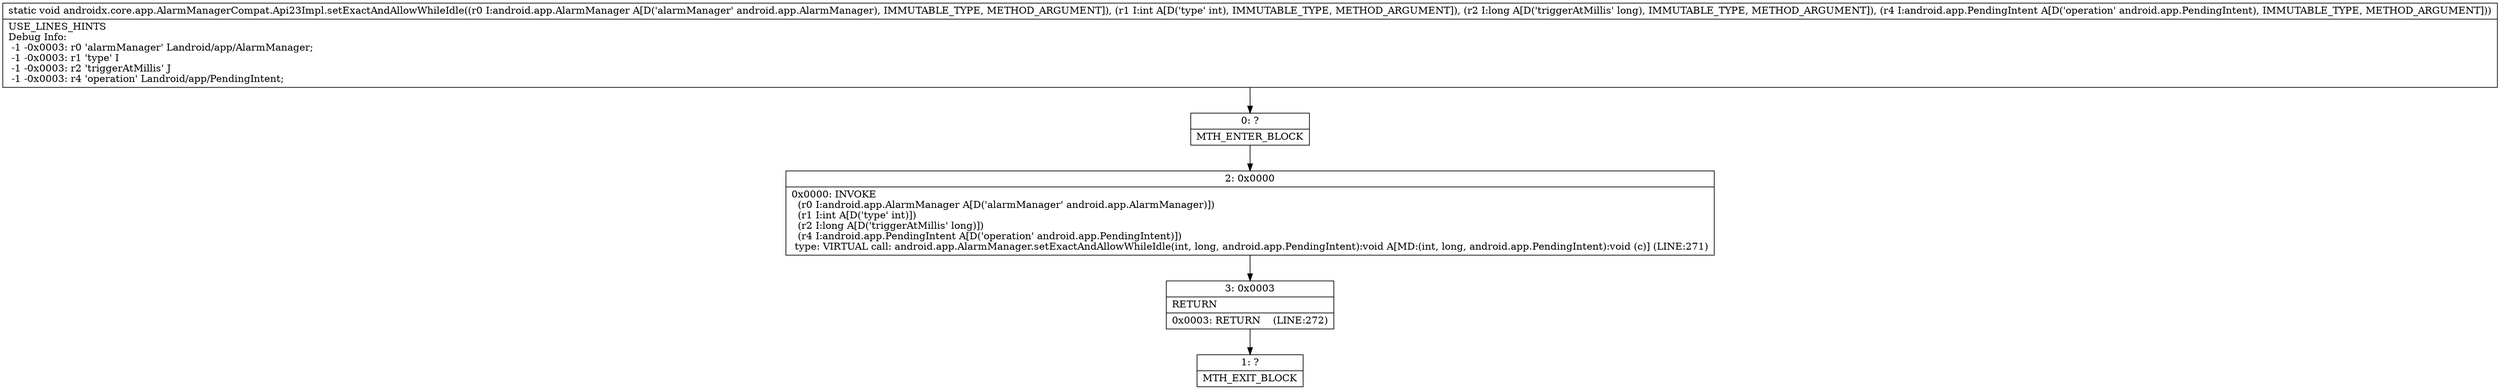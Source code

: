 digraph "CFG forandroidx.core.app.AlarmManagerCompat.Api23Impl.setExactAndAllowWhileIdle(Landroid\/app\/AlarmManager;IJLandroid\/app\/PendingIntent;)V" {
Node_0 [shape=record,label="{0\:\ ?|MTH_ENTER_BLOCK\l}"];
Node_2 [shape=record,label="{2\:\ 0x0000|0x0000: INVOKE  \l  (r0 I:android.app.AlarmManager A[D('alarmManager' android.app.AlarmManager)])\l  (r1 I:int A[D('type' int)])\l  (r2 I:long A[D('triggerAtMillis' long)])\l  (r4 I:android.app.PendingIntent A[D('operation' android.app.PendingIntent)])\l type: VIRTUAL call: android.app.AlarmManager.setExactAndAllowWhileIdle(int, long, android.app.PendingIntent):void A[MD:(int, long, android.app.PendingIntent):void (c)] (LINE:271)\l}"];
Node_3 [shape=record,label="{3\:\ 0x0003|RETURN\l|0x0003: RETURN    (LINE:272)\l}"];
Node_1 [shape=record,label="{1\:\ ?|MTH_EXIT_BLOCK\l}"];
MethodNode[shape=record,label="{static void androidx.core.app.AlarmManagerCompat.Api23Impl.setExactAndAllowWhileIdle((r0 I:android.app.AlarmManager A[D('alarmManager' android.app.AlarmManager), IMMUTABLE_TYPE, METHOD_ARGUMENT]), (r1 I:int A[D('type' int), IMMUTABLE_TYPE, METHOD_ARGUMENT]), (r2 I:long A[D('triggerAtMillis' long), IMMUTABLE_TYPE, METHOD_ARGUMENT]), (r4 I:android.app.PendingIntent A[D('operation' android.app.PendingIntent), IMMUTABLE_TYPE, METHOD_ARGUMENT]))  | USE_LINES_HINTS\lDebug Info:\l  \-1 \-0x0003: r0 'alarmManager' Landroid\/app\/AlarmManager;\l  \-1 \-0x0003: r1 'type' I\l  \-1 \-0x0003: r2 'triggerAtMillis' J\l  \-1 \-0x0003: r4 'operation' Landroid\/app\/PendingIntent;\l}"];
MethodNode -> Node_0;Node_0 -> Node_2;
Node_2 -> Node_3;
Node_3 -> Node_1;
}

